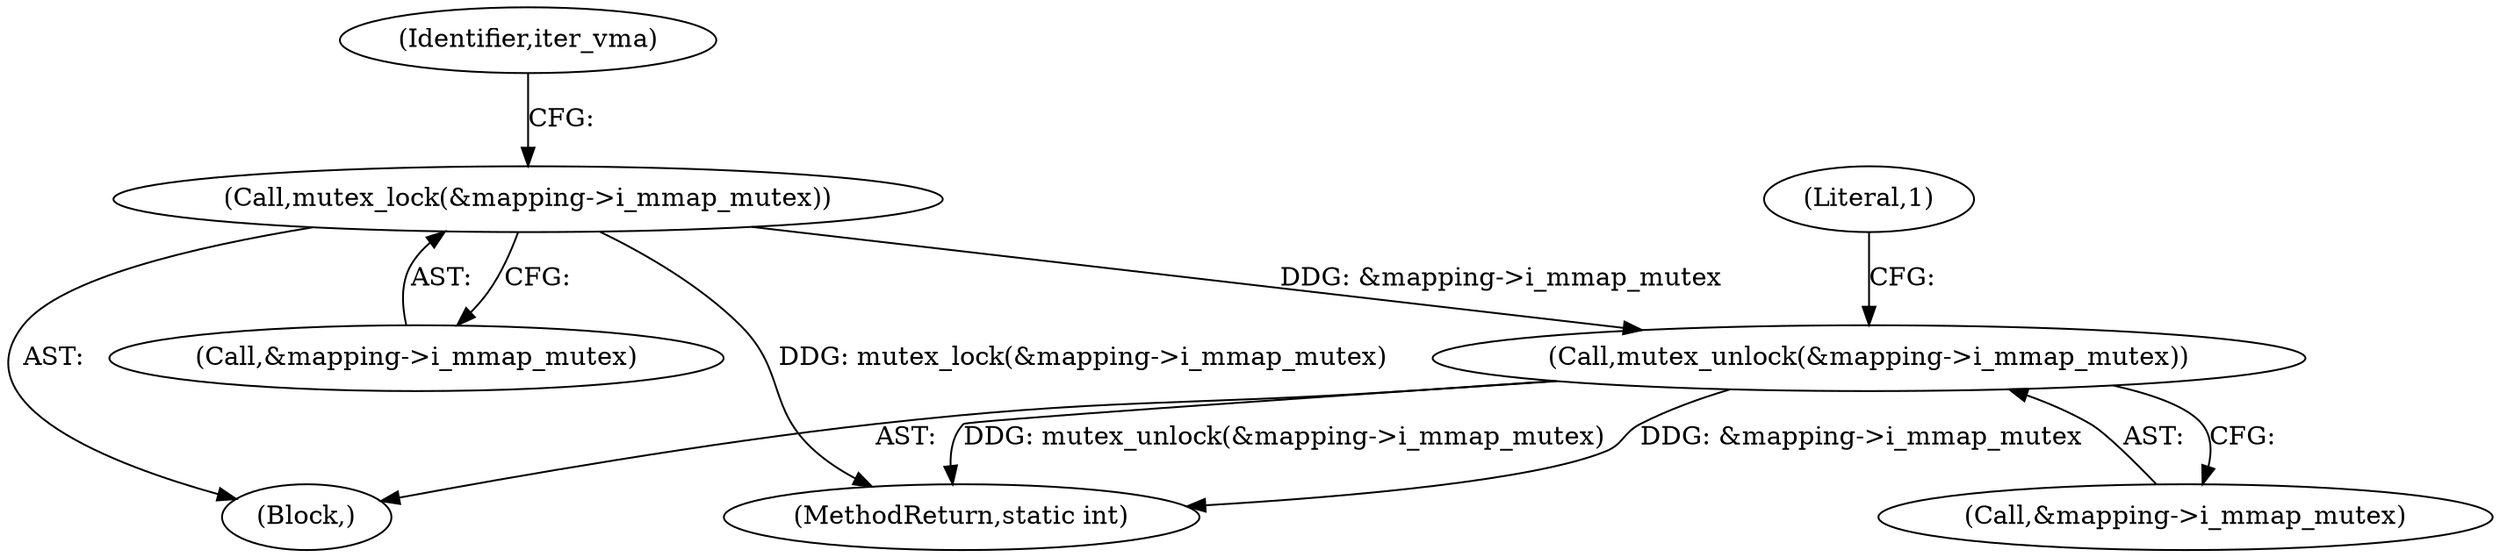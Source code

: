 digraph "0_linux_90481622d75715bfcb68501280a917dbfe516029_9@API" {
"1000166" [label="(Call,mutex_unlock(&mapping->i_mmap_mutex))"];
"1000142" [label="(Call,mutex_lock(&mapping->i_mmap_mutex))"];
"1000142" [label="(Call,mutex_lock(&mapping->i_mmap_mutex))"];
"1000143" [label="(Call,&mapping->i_mmap_mutex)"];
"1000166" [label="(Call,mutex_unlock(&mapping->i_mmap_mutex))"];
"1000109" [label="(Block,)"];
"1000173" [label="(MethodReturn,static int)"];
"1000167" [label="(Call,&mapping->i_mmap_mutex)"];
"1000172" [label="(Literal,1)"];
"1000150" [label="(Identifier,iter_vma)"];
"1000166" -> "1000109"  [label="AST: "];
"1000166" -> "1000167"  [label="CFG: "];
"1000167" -> "1000166"  [label="AST: "];
"1000172" -> "1000166"  [label="CFG: "];
"1000166" -> "1000173"  [label="DDG: mutex_unlock(&mapping->i_mmap_mutex)"];
"1000166" -> "1000173"  [label="DDG: &mapping->i_mmap_mutex"];
"1000142" -> "1000166"  [label="DDG: &mapping->i_mmap_mutex"];
"1000142" -> "1000109"  [label="AST: "];
"1000142" -> "1000143"  [label="CFG: "];
"1000143" -> "1000142"  [label="AST: "];
"1000150" -> "1000142"  [label="CFG: "];
"1000142" -> "1000173"  [label="DDG: mutex_lock(&mapping->i_mmap_mutex)"];
}
